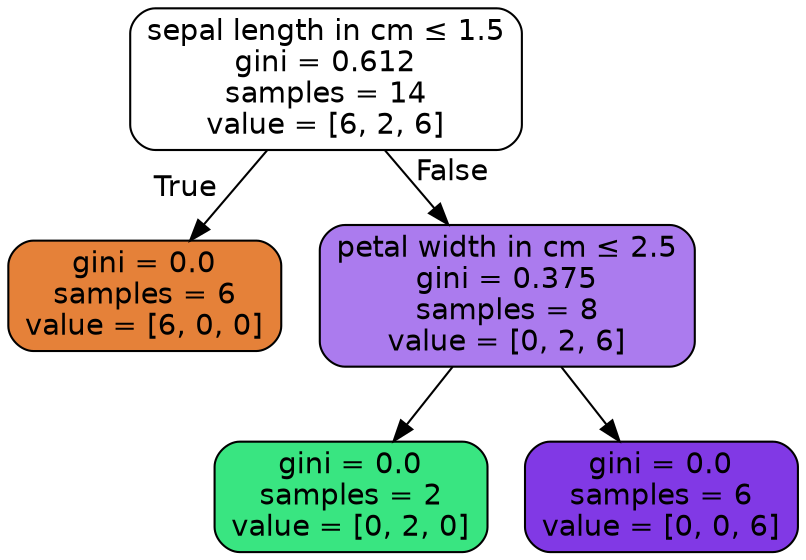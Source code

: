 digraph Tree {
node [shape=box, style="filled, rounded", color="black", fontname="helvetica"] ;
edge [fontname="helvetica"] ;
0 [label=<sepal length in cm &le; 1.5<br/>gini = 0.612<br/>samples = 14<br/>value = [6, 2, 6]>, fillcolor="#ffffff"] ;
1 [label=<gini = 0.0<br/>samples = 6<br/>value = [6, 0, 0]>, fillcolor="#e58139"] ;
0 -> 1 [labeldistance=2.5, labelangle=45, headlabel="True"] ;
2 [label=<petal width in cm &le; 2.5<br/>gini = 0.375<br/>samples = 8<br/>value = [0, 2, 6]>, fillcolor="#ab7bee"] ;
0 -> 2 [labeldistance=2.5, labelangle=-45, headlabel="False"] ;
3 [label=<gini = 0.0<br/>samples = 2<br/>value = [0, 2, 0]>, fillcolor="#39e581"] ;
2 -> 3 ;
4 [label=<gini = 0.0<br/>samples = 6<br/>value = [0, 0, 6]>, fillcolor="#8139e5"] ;
2 -> 4 ;
}
